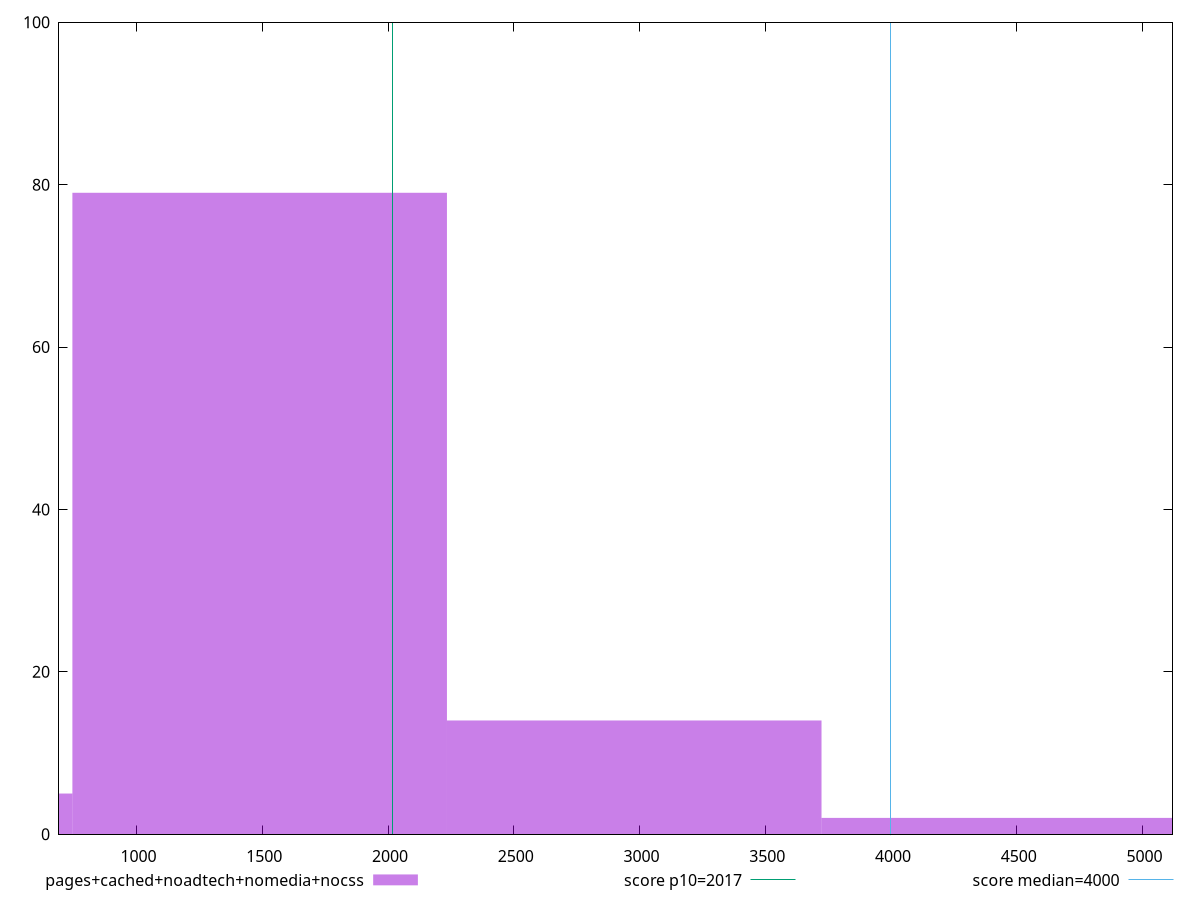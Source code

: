 reset

$pagesCachedNoadtechNomediaNocss <<EOF
1489.5255036132255 79
0 5
2979.051007226451 14
4468.576510839676 2
EOF

set key outside below
set boxwidth 1489.5255036132255
set xrange [691.4960000000004:5119.595999999998]
set yrange [0:100]
set trange [0:100]
set style fill transparent solid 0.5 noborder

set parametric
set terminal svg size 640, 490 enhanced background rgb 'white'
set output "report_00013_2021-02-09T12-04-24.940Z/mainthread-work-breakdown/comparison/histogram/4_vs_5.svg"

plot $pagesCachedNoadtechNomediaNocss title "pages+cached+noadtech+nomedia+nocss" with boxes, \
     2017,t title "score p10=2017", \
     4000,t title "score median=4000"

reset
